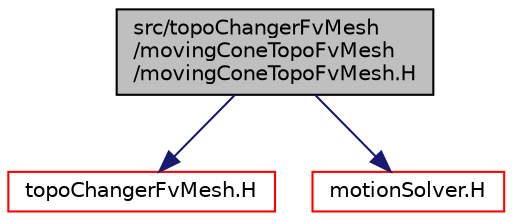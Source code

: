 digraph "src/topoChangerFvMesh/movingConeTopoFvMesh/movingConeTopoFvMesh.H"
{
  bgcolor="transparent";
  edge [fontname="Helvetica",fontsize="10",labelfontname="Helvetica",labelfontsize="10"];
  node [fontname="Helvetica",fontsize="10",shape=record];
  Node1 [label="src/topoChangerFvMesh\l/movingConeTopoFvMesh\l/movingConeTopoFvMesh.H",height=0.2,width=0.4,color="black", fillcolor="grey75", style="filled", fontcolor="black"];
  Node1 -> Node2 [color="midnightblue",fontsize="10",style="solid",fontname="Helvetica"];
  Node2 [label="topoChangerFvMesh.H",height=0.2,width=0.4,color="red",URL="$a10401.html"];
  Node1 -> Node3 [color="midnightblue",fontsize="10",style="solid",fontname="Helvetica"];
  Node3 [label="motionSolver.H",height=0.2,width=0.4,color="red",URL="$a04842.html"];
}
